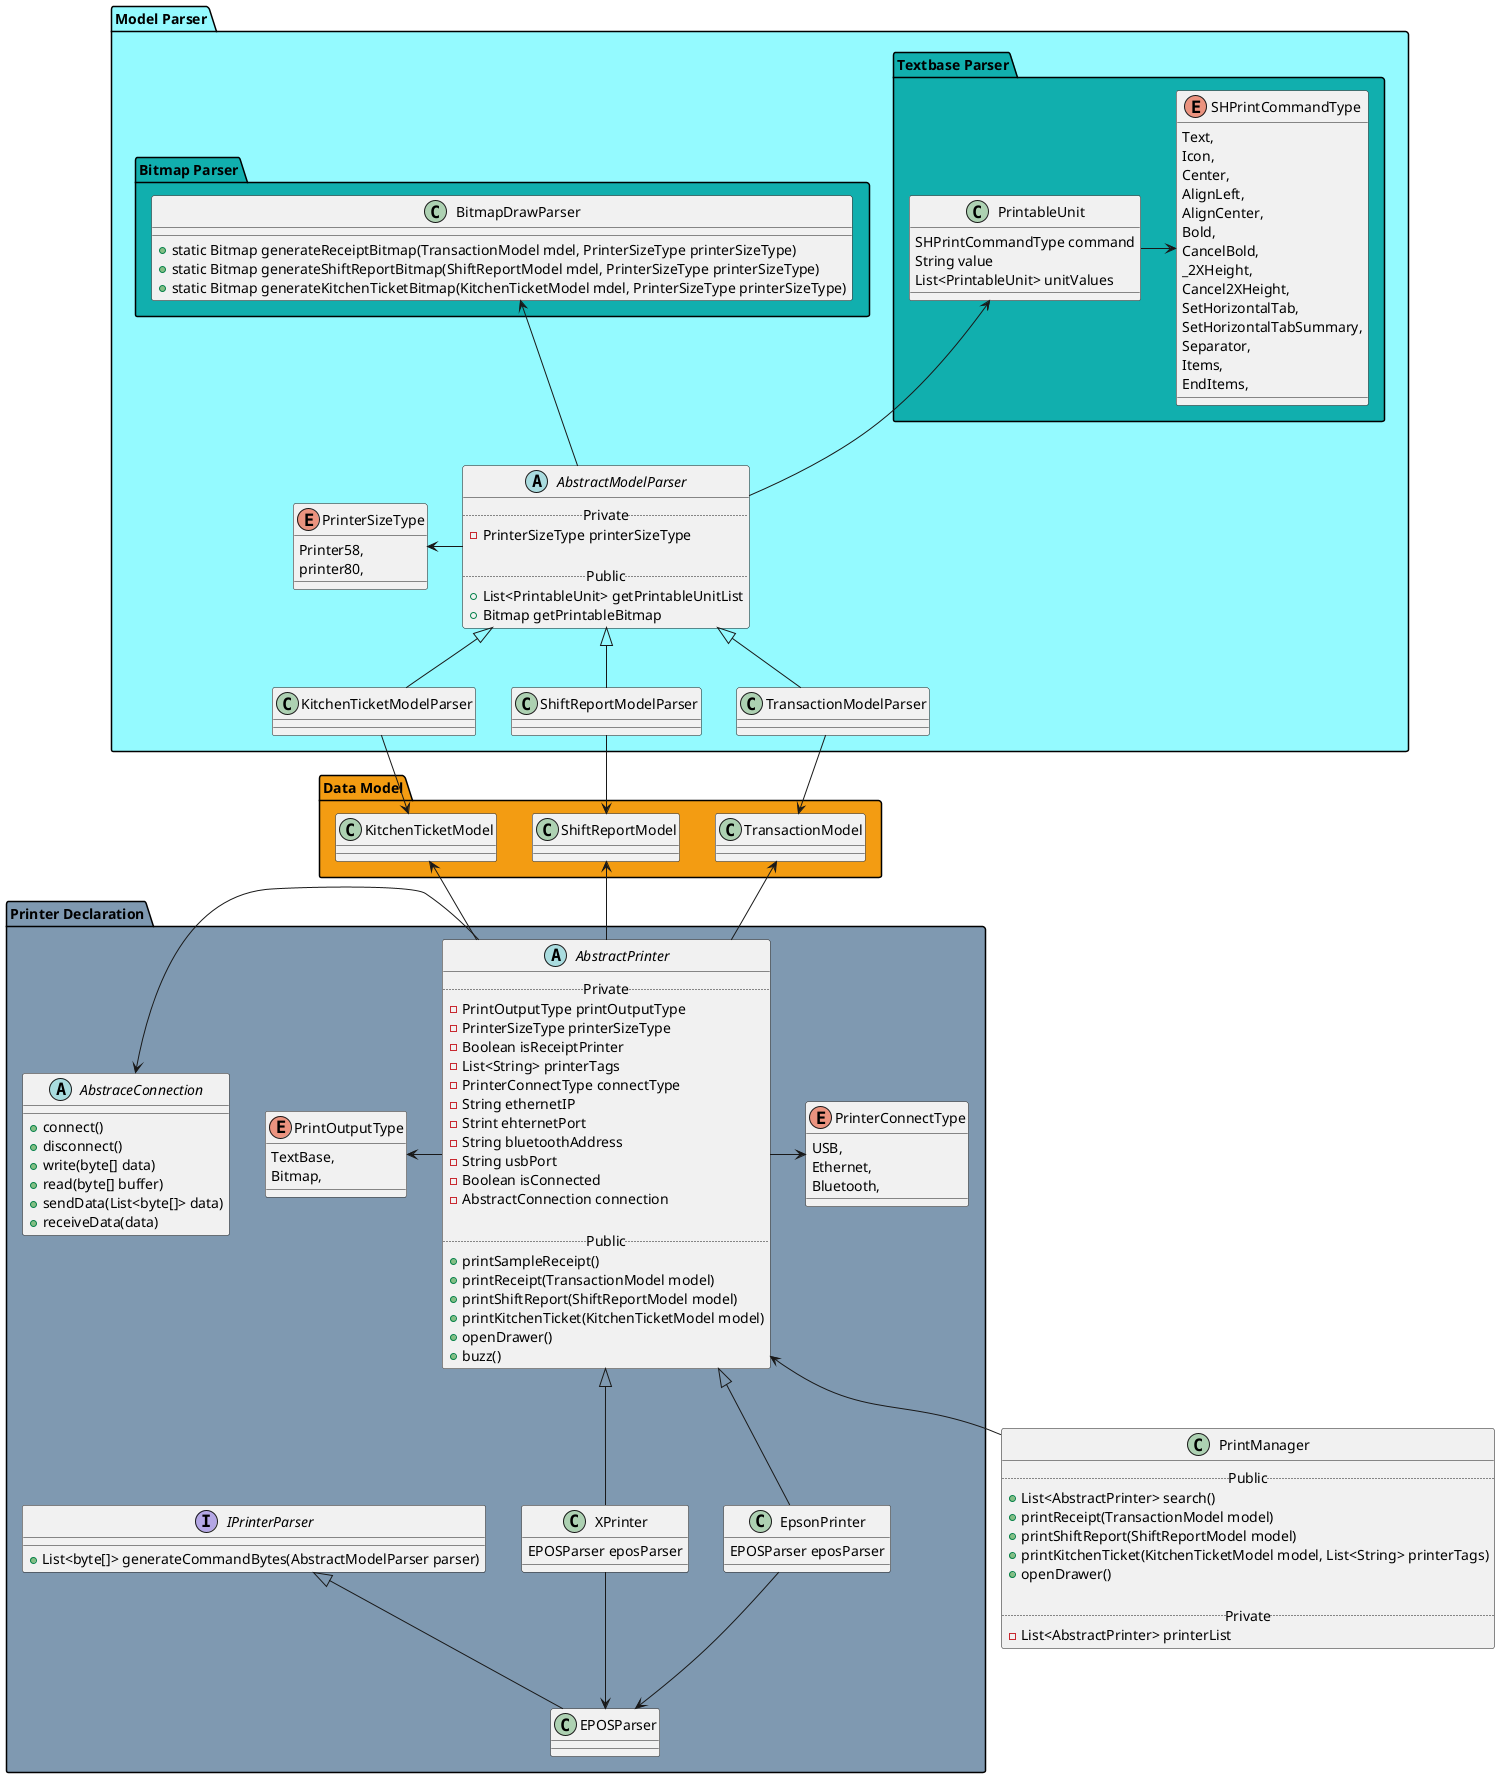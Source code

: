 @startuml printer

package "Data Model" #F39C12 {
  class TransactionModel {
  }

  class ShiftReportModel {
  }

  class KitchenTicketModel {
  }

}

package "Model Parser" #94FAFF {

  enum PrinterSizeType {
    Printer58,
    printer80,
  }

  package "Textbase Parser" #11AFAE {

    enum SHPrintCommandType {
      Text,
      Icon,
      Center,
      AlignLeft,
      AlignCenter,
      Bold,
      CancelBold,
      _2XHeight,
      Cancel2XHeight,
      SetHorizontalTab,
      SetHorizontalTabSummary,
      Separator,
      Items,
      EndItems,
    }

    class PrintableUnit {
      SHPrintCommandType command
      String value
      List<PrintableUnit> unitValues
    }

    PrintableUnit -> SHPrintCommandType
  }

  package "Bitmap Parser" #11AFAE {

    ' temp class, will move logic into specific model parser.
    class BitmapDrawParser {
      + static Bitmap generateReceiptBitmap(TransactionModel mdel, PrinterSizeType printerSizeType)
      + static Bitmap generateShiftReportBitmap(ShiftReportModel mdel, PrinterSizeType printerSizeType)
      + static Bitmap generateKitchenTicketBitmap(KitchenTicketModel mdel, PrinterSizeType printerSizeType)
    }

  }

  abstract class AbstractModelParser{
    .. Private ..
    - PrinterSizeType printerSizeType

    .. Public ..
    + List<PrintableUnit> getPrintableUnitList
    + Bitmap getPrintableBitmap
  }

  class TransactionModelParser {
  }

  class ShiftReportModelParser {
  }

  class KitchenTicketModelParser {
  }

  BitmapDrawParser <-- AbstractModelParser
  PrintableUnit <-- AbstractModelParser
  PrinterSizeType <- AbstractModelParser

  AbstractModelParser <|-- TransactionModelParser
  TransactionModelParser --> TransactionModel

  AbstractModelParser <|-- ShiftReportModelParser
  ShiftReportModelParser --> ShiftReportModel

  AbstractModelParser <|-- KitchenTicketModelParser
  KitchenTicketModelParser --> KitchenTicketModel
}

package "Printer Declaration" #7F99B1 {
  enum PrinterConnectType{
    USB,
    Ethernet,
    Bluetooth,
  }

  enum PrintOutputType {
    TextBase,
    Bitmap,
  }

  abstract class AbstraceConnection {
    + connect()
    + disconnect()
    + write(byte[] data)
    + read(byte[] buffer)
    + sendData(List<byte[]> data)
    + receiveData(data)
  }

  abstract class AbstractPrinter{
    .. Private ..
    - PrintOutputType printOutputType
    - PrinterSizeType printerSizeType
    - Boolean isReceiptPrinter
    - List<String> printerTags
    - PrinterConnectType connectType
    - String ethernetIP
    - Strint ehternetPort
    - String bluetoothAddress
    - String usbPort
    - Boolean isConnected
    - AbstractConnection connection

    .. Public ..
    + printSampleReceipt()
    + printReceipt(TransactionModel model)
    + printShiftReport(ShiftReportModel model)
    + printKitchenTicket(KitchenTicketModel model)
    + openDrawer()
    + buzz()
  }

  PrintOutputType <- AbstractPrinter
  AbstraceConnection <- AbstractPrinter
  AbstractPrinter -> PrinterConnectType

  TransactionModel <-- AbstractPrinter
  ShiftReportModel <-- AbstractPrinter
  KitchenTicketModel <-- AbstractPrinter

  interface IPrinterParser {
    + List<byte[]> generateCommandBytes(AbstractModelParser parser)
  }

  class EPOSParser {
  }

  class XPrinter {
    EPOSParser eposParser
  }

  class EpsonPrinter {
    EPOSParser eposParser
  }

  AbstractPrinter <|-- XPrinter
  XPrinter --> EPOSParser

  AbstractPrinter <|-- EpsonPrinter
  EpsonPrinter --> EPOSParser

  IPrinterParser  <|-- EPOSParser
}

class PrintManager {
  .. Public ..
  + List<AbstractPrinter> search()
  + printReceipt(TransactionModel model)
  + printShiftReport(ShiftReportModel model)
  + printKitchenTicket(KitchenTicketModel model, List<String> printerTags)
  + openDrawer()

  .. Private ..
  - List<AbstractPrinter> printerList
}

AbstractPrinter <-- PrintManager

@enduml
